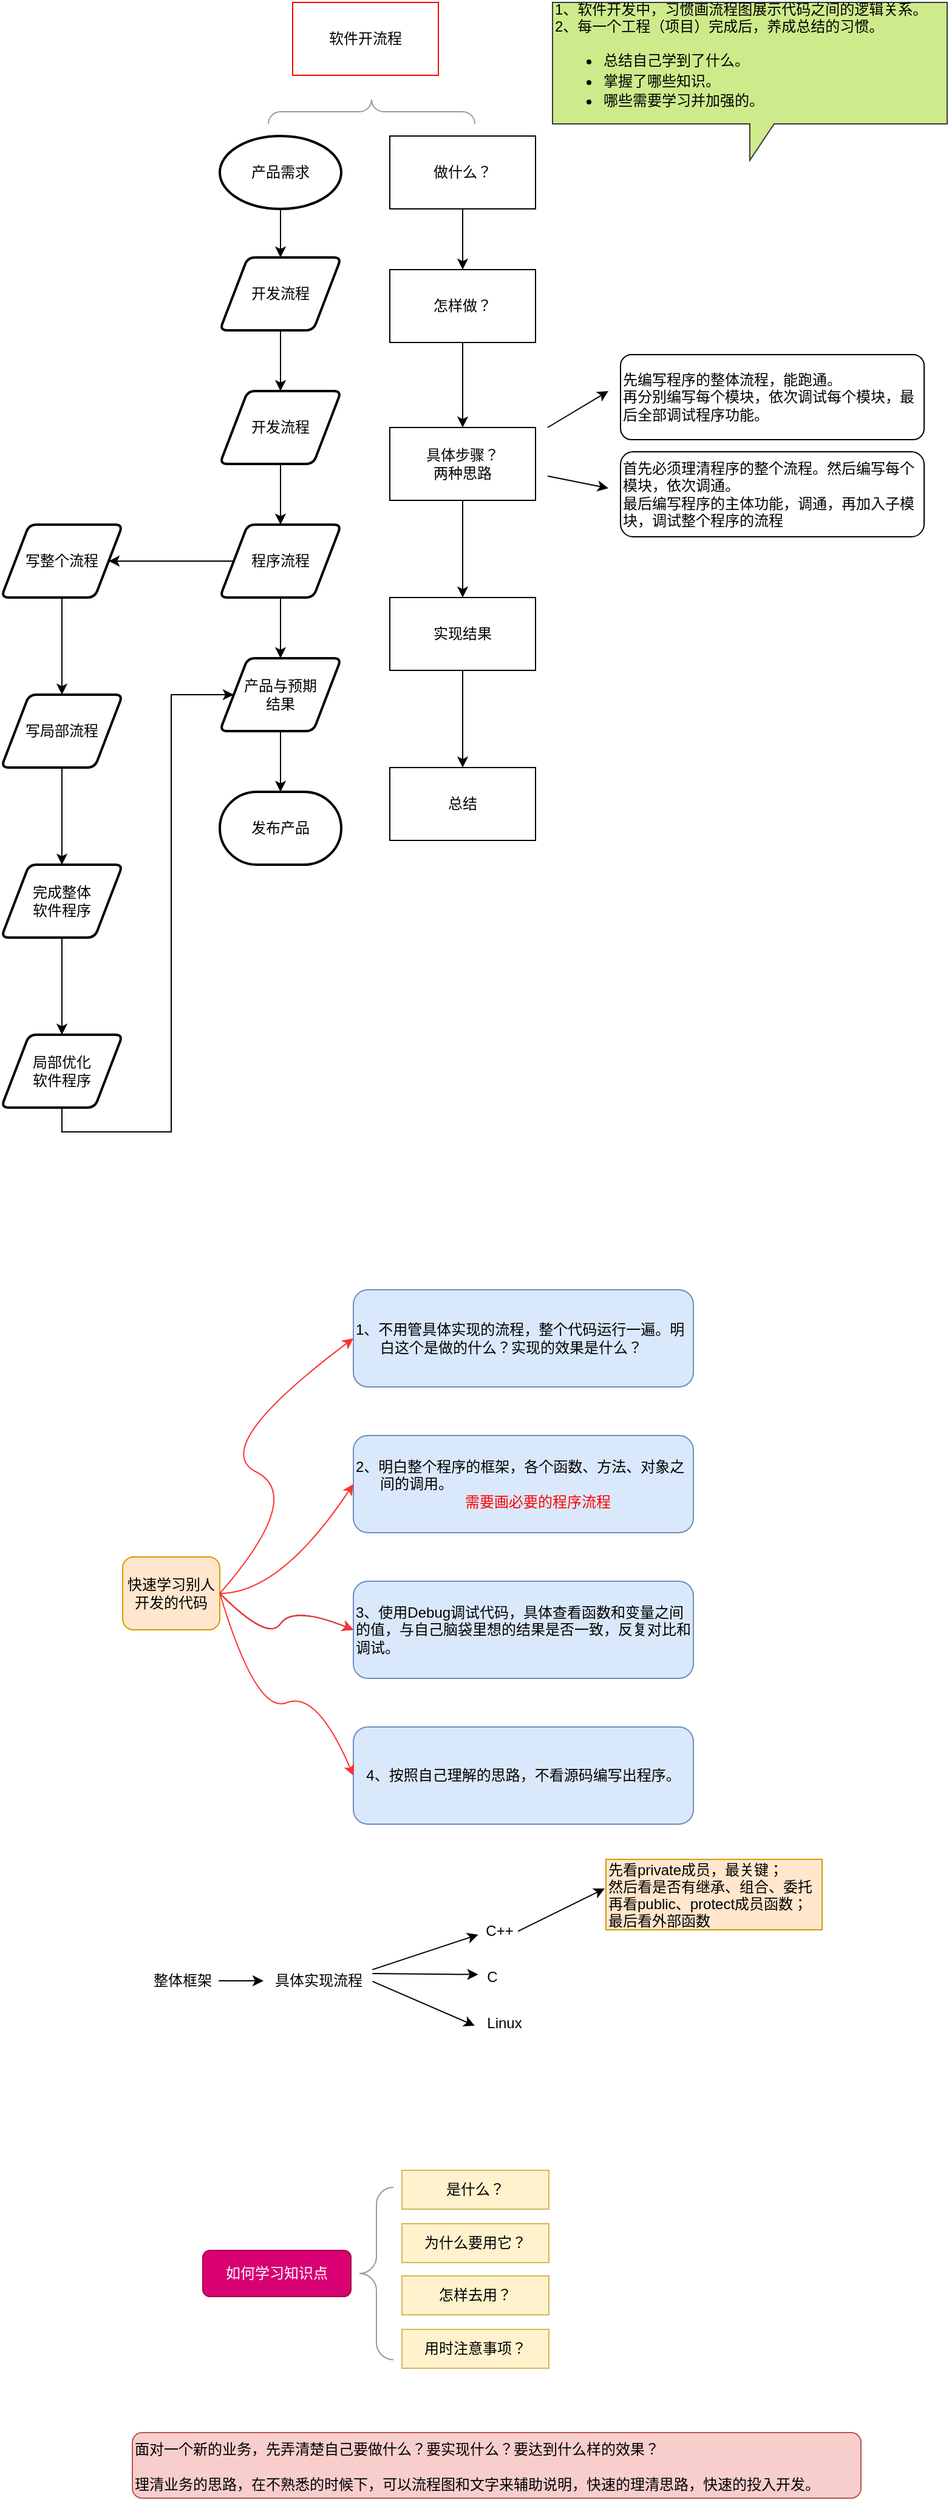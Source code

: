 <mxfile version="13.7.9" type="device" pages="2"><diagram id="IiWEpF4j2YPxtZ2jBqzZ" name="第 1 页"><mxGraphModel dx="1185" dy="710" grid="0" gridSize="10" guides="1" tooltips="1" connect="1" arrows="1" fold="1" page="1" pageScale="1" pageWidth="827" pageHeight="1169" math="0" shadow="0"><root><mxCell id="0"/><mxCell id="1" parent="0"/><mxCell id="CEP8OfUjjQIDmu7eZ3QG-1" value="软件开流程" style="rounded=0;whiteSpace=wrap;html=1;strokeColor=#FF0000;" parent="1" vertex="1"><mxGeometry x="280" y="130" width="120" height="60" as="geometry"/></mxCell><mxCell id="CEP8OfUjjQIDmu7eZ3QG-2" style="edgeStyle=orthogonalEdgeStyle;rounded=0;orthogonalLoop=1;jettySize=auto;html=1;exitX=0.5;exitY=1;exitDx=0;exitDy=0;exitPerimeter=0;entryX=0.5;entryY=0;entryDx=0;entryDy=0;" parent="1" source="CEP8OfUjjQIDmu7eZ3QG-3" target="CEP8OfUjjQIDmu7eZ3QG-5" edge="1"><mxGeometry relative="1" as="geometry"/></mxCell><mxCell id="CEP8OfUjjQIDmu7eZ3QG-3" value="产品需求" style="strokeWidth=2;html=1;shape=mxgraph.flowchart.start_1;whiteSpace=wrap;" parent="1" vertex="1"><mxGeometry x="220" y="240" width="100" height="60" as="geometry"/></mxCell><mxCell id="CEP8OfUjjQIDmu7eZ3QG-4" value="" style="edgeStyle=orthogonalEdgeStyle;rounded=0;orthogonalLoop=1;jettySize=auto;html=1;" parent="1" source="CEP8OfUjjQIDmu7eZ3QG-5" target="CEP8OfUjjQIDmu7eZ3QG-7" edge="1"><mxGeometry relative="1" as="geometry"/></mxCell><mxCell id="CEP8OfUjjQIDmu7eZ3QG-5" value="开发流程" style="shape=parallelogram;html=1;strokeWidth=2;perimeter=parallelogramPerimeter;whiteSpace=wrap;rounded=1;arcSize=12;size=0.23;" parent="1" vertex="1"><mxGeometry x="220" y="340" width="100" height="60" as="geometry"/></mxCell><mxCell id="CEP8OfUjjQIDmu7eZ3QG-6" value="" style="edgeStyle=orthogonalEdgeStyle;rounded=0;orthogonalLoop=1;jettySize=auto;html=1;" parent="1" source="CEP8OfUjjQIDmu7eZ3QG-7" target="CEP8OfUjjQIDmu7eZ3QG-10" edge="1"><mxGeometry relative="1" as="geometry"/></mxCell><mxCell id="CEP8OfUjjQIDmu7eZ3QG-7" value="开发流程" style="shape=parallelogram;html=1;strokeWidth=2;perimeter=parallelogramPerimeter;whiteSpace=wrap;rounded=1;arcSize=12;size=0.23;" parent="1" vertex="1"><mxGeometry x="220" y="450" width="100" height="60" as="geometry"/></mxCell><mxCell id="CEP8OfUjjQIDmu7eZ3QG-8" value="" style="edgeStyle=orthogonalEdgeStyle;rounded=0;orthogonalLoop=1;jettySize=auto;html=1;" parent="1" source="CEP8OfUjjQIDmu7eZ3QG-10" target="CEP8OfUjjQIDmu7eZ3QG-20" edge="1"><mxGeometry relative="1" as="geometry"/></mxCell><mxCell id="CEP8OfUjjQIDmu7eZ3QG-9" value="" style="edgeStyle=orthogonalEdgeStyle;rounded=0;orthogonalLoop=1;jettySize=auto;html=1;" parent="1" source="CEP8OfUjjQIDmu7eZ3QG-10" target="CEP8OfUjjQIDmu7eZ3QG-12" edge="1"><mxGeometry relative="1" as="geometry"/></mxCell><mxCell id="CEP8OfUjjQIDmu7eZ3QG-10" value="程序流程" style="shape=parallelogram;html=1;strokeWidth=2;perimeter=parallelogramPerimeter;whiteSpace=wrap;rounded=1;arcSize=12;size=0.23;" parent="1" vertex="1"><mxGeometry x="220" y="560" width="100" height="60" as="geometry"/></mxCell><mxCell id="CEP8OfUjjQIDmu7eZ3QG-11" value="" style="edgeStyle=orthogonalEdgeStyle;rounded=0;orthogonalLoop=1;jettySize=auto;html=1;" parent="1" source="CEP8OfUjjQIDmu7eZ3QG-12" target="CEP8OfUjjQIDmu7eZ3QG-14" edge="1"><mxGeometry relative="1" as="geometry"/></mxCell><mxCell id="CEP8OfUjjQIDmu7eZ3QG-12" value="写整个流程&lt;br&gt;" style="shape=parallelogram;html=1;strokeWidth=2;perimeter=parallelogramPerimeter;whiteSpace=wrap;rounded=1;arcSize=12;size=0.23;" parent="1" vertex="1"><mxGeometry x="40" y="560" width="100" height="60" as="geometry"/></mxCell><mxCell id="CEP8OfUjjQIDmu7eZ3QG-13" value="" style="edgeStyle=orthogonalEdgeStyle;rounded=0;orthogonalLoop=1;jettySize=auto;html=1;" parent="1" source="CEP8OfUjjQIDmu7eZ3QG-14" target="CEP8OfUjjQIDmu7eZ3QG-16" edge="1"><mxGeometry relative="1" as="geometry"/></mxCell><mxCell id="CEP8OfUjjQIDmu7eZ3QG-14" value="写局部流程" style="shape=parallelogram;html=1;strokeWidth=2;perimeter=parallelogramPerimeter;whiteSpace=wrap;rounded=1;arcSize=12;size=0.23;" parent="1" vertex="1"><mxGeometry x="40" y="700" width="100" height="60" as="geometry"/></mxCell><mxCell id="CEP8OfUjjQIDmu7eZ3QG-15" value="" style="edgeStyle=orthogonalEdgeStyle;rounded=0;orthogonalLoop=1;jettySize=auto;html=1;" parent="1" source="CEP8OfUjjQIDmu7eZ3QG-16" target="CEP8OfUjjQIDmu7eZ3QG-17" edge="1"><mxGeometry relative="1" as="geometry"/></mxCell><mxCell id="CEP8OfUjjQIDmu7eZ3QG-16" value="完成整体&lt;br&gt;软件程序" style="shape=parallelogram;html=1;strokeWidth=2;perimeter=parallelogramPerimeter;whiteSpace=wrap;rounded=1;arcSize=12;size=0.23;" parent="1" vertex="1"><mxGeometry x="40" y="840" width="100" height="60" as="geometry"/></mxCell><mxCell id="CEP8OfUjjQIDmu7eZ3QG-17" value="局部优化&lt;br&gt;软件程序" style="shape=parallelogram;html=1;strokeWidth=2;perimeter=parallelogramPerimeter;whiteSpace=wrap;rounded=1;arcSize=12;size=0.23;" parent="1" vertex="1"><mxGeometry x="40" y="980" width="100" height="60" as="geometry"/></mxCell><mxCell id="CEP8OfUjjQIDmu7eZ3QG-18" style="edgeStyle=orthogonalEdgeStyle;rounded=0;orthogonalLoop=1;jettySize=auto;html=1;exitX=0.5;exitY=1;exitDx=0;exitDy=0;entryX=0.5;entryY=0;entryDx=0;entryDy=0;entryPerimeter=0;" parent="1" source="CEP8OfUjjQIDmu7eZ3QG-20" target="CEP8OfUjjQIDmu7eZ3QG-30" edge="1"><mxGeometry relative="1" as="geometry"/></mxCell><mxCell id="CEP8OfUjjQIDmu7eZ3QG-19" style="edgeStyle=orthogonalEdgeStyle;rounded=0;orthogonalLoop=1;jettySize=auto;html=1;exitX=0;exitY=0.5;exitDx=0;exitDy=0;entryX=0.5;entryY=1;entryDx=0;entryDy=0;startArrow=classic;startFill=1;endArrow=none;endFill=0;" parent="1" source="CEP8OfUjjQIDmu7eZ3QG-20" target="CEP8OfUjjQIDmu7eZ3QG-17" edge="1"><mxGeometry relative="1" as="geometry"><mxPoint x="190" y="1020" as="targetPoint"/><Array as="points"><mxPoint x="180" y="700"/><mxPoint x="180" y="1060"/><mxPoint x="90" y="1060"/></Array></mxGeometry></mxCell><mxCell id="CEP8OfUjjQIDmu7eZ3QG-20" value="产品与预期&lt;br&gt;结果" style="shape=parallelogram;html=1;strokeWidth=2;perimeter=parallelogramPerimeter;whiteSpace=wrap;rounded=1;arcSize=12;size=0.23;" parent="1" vertex="1"><mxGeometry x="220" y="670" width="100" height="60" as="geometry"/></mxCell><mxCell id="CEP8OfUjjQIDmu7eZ3QG-21" value="" style="edgeStyle=orthogonalEdgeStyle;rounded=0;orthogonalLoop=1;jettySize=auto;html=1;" parent="1" source="CEP8OfUjjQIDmu7eZ3QG-22" target="CEP8OfUjjQIDmu7eZ3QG-24" edge="1"><mxGeometry relative="1" as="geometry"/></mxCell><mxCell id="CEP8OfUjjQIDmu7eZ3QG-22" value="做什么？" style="rounded=0;whiteSpace=wrap;html=1;strokeColor=#000000;" parent="1" vertex="1"><mxGeometry x="360" y="240" width="120" height="60" as="geometry"/></mxCell><mxCell id="CEP8OfUjjQIDmu7eZ3QG-23" value="" style="edgeStyle=orthogonalEdgeStyle;rounded=0;orthogonalLoop=1;jettySize=auto;html=1;" parent="1" source="CEP8OfUjjQIDmu7eZ3QG-24" target="CEP8OfUjjQIDmu7eZ3QG-26" edge="1"><mxGeometry relative="1" as="geometry"/></mxCell><mxCell id="CEP8OfUjjQIDmu7eZ3QG-24" value="怎样做？" style="rounded=0;whiteSpace=wrap;html=1;strokeColor=#000000;" parent="1" vertex="1"><mxGeometry x="360" y="350" width="120" height="60" as="geometry"/></mxCell><mxCell id="CEP8OfUjjQIDmu7eZ3QG-25" value="" style="edgeStyle=orthogonalEdgeStyle;rounded=0;orthogonalLoop=1;jettySize=auto;html=1;" parent="1" source="CEP8OfUjjQIDmu7eZ3QG-26" target="CEP8OfUjjQIDmu7eZ3QG-28" edge="1"><mxGeometry relative="1" as="geometry"/></mxCell><mxCell id="CEP8OfUjjQIDmu7eZ3QG-26" value="具体步骤？&lt;br&gt;两种思路" style="rounded=0;whiteSpace=wrap;html=1;strokeColor=#000000;" parent="1" vertex="1"><mxGeometry x="360" y="480" width="120" height="60" as="geometry"/></mxCell><mxCell id="CEP8OfUjjQIDmu7eZ3QG-27" value="" style="edgeStyle=orthogonalEdgeStyle;rounded=0;orthogonalLoop=1;jettySize=auto;html=1;" parent="1" source="CEP8OfUjjQIDmu7eZ3QG-28" target="CEP8OfUjjQIDmu7eZ3QG-29" edge="1"><mxGeometry relative="1" as="geometry"/></mxCell><mxCell id="CEP8OfUjjQIDmu7eZ3QG-28" value="实现结果" style="rounded=0;whiteSpace=wrap;html=1;strokeColor=#000000;" parent="1" vertex="1"><mxGeometry x="360" y="620" width="120" height="60" as="geometry"/></mxCell><mxCell id="CEP8OfUjjQIDmu7eZ3QG-29" value="总结" style="rounded=0;whiteSpace=wrap;html=1;strokeColor=#000000;" parent="1" vertex="1"><mxGeometry x="360" y="760" width="120" height="60" as="geometry"/></mxCell><mxCell id="CEP8OfUjjQIDmu7eZ3QG-30" value="发布产品" style="strokeWidth=2;html=1;shape=mxgraph.flowchart.terminator;whiteSpace=wrap;" parent="1" vertex="1"><mxGeometry x="220" y="780" width="100" height="60" as="geometry"/></mxCell><mxCell id="CEP8OfUjjQIDmu7eZ3QG-31" value="" style="verticalLabelPosition=bottom;shadow=0;dashed=0;align=center;html=1;verticalAlign=top;strokeWidth=1;shape=mxgraph.mockup.markup.curlyBrace;strokeColor=#999999;" parent="1" vertex="1"><mxGeometry x="260" y="210" width="170" height="20" as="geometry"/></mxCell><mxCell id="CEP8OfUjjQIDmu7eZ3QG-32" value="&lt;span style=&quot;white-space: normal&quot;&gt;先编写程序的整体流程，能跑通。&lt;br&gt;再分别编写每个模块，依次调试每个模块，最后全部调试&lt;/span&gt;程序功能&lt;span style=&quot;white-space: normal&quot;&gt;。&lt;/span&gt;" style="rounded=1;whiteSpace=wrap;html=1;align=left;arcSize=13;" parent="1" vertex="1"><mxGeometry x="550" y="420" width="250" height="70" as="geometry"/></mxCell><mxCell id="CEP8OfUjjQIDmu7eZ3QG-33" value="首先必须理清程序的整个流程。然后编写每个模块，依次调通。&lt;br&gt;最后编写程序的主体功能，调通，再加入子模块，调试整个程序的流程" style="rounded=1;whiteSpace=wrap;html=1;align=left;" parent="1" vertex="1"><mxGeometry x="550" y="500" width="250" height="70" as="geometry"/></mxCell><mxCell id="CEP8OfUjjQIDmu7eZ3QG-34" value="" style="endArrow=classic;html=1;" parent="1" edge="1"><mxGeometry width="50" height="50" relative="1" as="geometry"><mxPoint x="490" y="480" as="sourcePoint"/><mxPoint x="540" y="450" as="targetPoint"/></mxGeometry></mxCell><mxCell id="CEP8OfUjjQIDmu7eZ3QG-35" value="" style="endArrow=classic;html=1;" parent="1" edge="1"><mxGeometry width="50" height="50" relative="1" as="geometry"><mxPoint x="490" y="520" as="sourcePoint"/><mxPoint x="540" y="530" as="targetPoint"/></mxGeometry></mxCell><mxCell id="CEP8OfUjjQIDmu7eZ3QG-36" value="快速学习别人开发的代码" style="rounded=1;whiteSpace=wrap;html=1;fillColor=#ffe6cc;strokeColor=#d79b00;" parent="1" vertex="1"><mxGeometry x="140" y="1410" width="80" height="60" as="geometry"/></mxCell><mxCell id="CEP8OfUjjQIDmu7eZ3QG-37" value="1、不用管具体实现的流程，整个代码运行一遍。明&amp;nbsp; &amp;nbsp; &amp;nbsp; &amp;nbsp; 白这个是做的什么？实现的效果是什么？" style="rounded=1;whiteSpace=wrap;html=1;fillColor=#dae8fc;strokeColor=#6c8ebf;align=left;" parent="1" vertex="1"><mxGeometry x="330" y="1190" width="280" height="80" as="geometry"/></mxCell><mxCell id="CEP8OfUjjQIDmu7eZ3QG-38" value="&lt;div&gt;&lt;span&gt;2、明白整个程序的框架，各个函数、方法、对象之&amp;nbsp; &amp;nbsp; &amp;nbsp; &amp;nbsp; 间的调用。&lt;/span&gt;&lt;/div&gt;&lt;div&gt;&amp;nbsp; &amp;nbsp; &amp;nbsp; &amp;nbsp; &amp;nbsp; &amp;nbsp; &amp;nbsp; &amp;nbsp; &amp;nbsp; &amp;nbsp; &amp;nbsp; &amp;nbsp; &amp;nbsp; &amp;nbsp;&lt;font color=&quot;#ff0000&quot;&gt;需要画必要的程序流程&lt;/font&gt;&lt;/div&gt;" style="rounded=1;whiteSpace=wrap;html=1;align=left;fillColor=#dae8fc;strokeColor=#6c8ebf;" parent="1" vertex="1"><mxGeometry x="330" y="1310" width="280" height="80" as="geometry"/></mxCell><mxCell id="CEP8OfUjjQIDmu7eZ3QG-39" value="3、使用Debug调试代码，具体查看函数和变量之间&amp;nbsp; 的值，与自己脑袋里想的结果是否一致，反复对比和调试。" style="rounded=1;whiteSpace=wrap;html=1;fillColor=#dae8fc;strokeColor=#6c8ebf;align=left;" parent="1" vertex="1"><mxGeometry x="330" y="1430" width="280" height="80" as="geometry"/></mxCell><mxCell id="CEP8OfUjjQIDmu7eZ3QG-40" value="4、按照自己理解的思路，不看源码编写出程序。" style="rounded=1;whiteSpace=wrap;html=1;fillColor=#dae8fc;strokeColor=#6c8ebf;" parent="1" vertex="1"><mxGeometry x="330" y="1550" width="280" height="80" as="geometry"/></mxCell><mxCell id="CEP8OfUjjQIDmu7eZ3QG-41" value="" style="curved=1;endArrow=classic;html=1;entryX=0;entryY=0.5;entryDx=0;entryDy=0;exitX=1;exitY=0.5;exitDx=0;exitDy=0;strokeColor=#FF3333;" parent="1" source="CEP8OfUjjQIDmu7eZ3QG-36" target="CEP8OfUjjQIDmu7eZ3QG-37" edge="1"><mxGeometry width="50" height="50" relative="1" as="geometry"><mxPoint x="230" y="1420" as="sourcePoint"/><mxPoint x="280" y="1370" as="targetPoint"/><Array as="points"><mxPoint x="290" y="1360"/><mxPoint x="210" y="1320"/></Array></mxGeometry></mxCell><mxCell id="CEP8OfUjjQIDmu7eZ3QG-42" value="" style="curved=1;endArrow=classic;html=1;entryX=0;entryY=0.5;entryDx=0;entryDy=0;strokeColor=#FF3333;" parent="1" target="CEP8OfUjjQIDmu7eZ3QG-38" edge="1"><mxGeometry width="50" height="50" relative="1" as="geometry"><mxPoint x="220" y="1440" as="sourcePoint"/><mxPoint x="270" y="1390" as="targetPoint"/><Array as="points"><mxPoint x="270" y="1440"/></Array></mxGeometry></mxCell><mxCell id="CEP8OfUjjQIDmu7eZ3QG-43" value="" style="curved=1;endArrow=classic;html=1;exitX=1;exitY=0.5;exitDx=0;exitDy=0;entryX=0;entryY=0.5;entryDx=0;entryDy=0;" parent="1" source="CEP8OfUjjQIDmu7eZ3QG-36" target="CEP8OfUjjQIDmu7eZ3QG-39" edge="1"><mxGeometry width="50" height="50" relative="1" as="geometry"><mxPoint x="240" y="1520" as="sourcePoint"/><mxPoint x="290" y="1470" as="targetPoint"/><Array as="points"><mxPoint x="260" y="1480"/><mxPoint x="280" y="1450"/></Array></mxGeometry></mxCell><mxCell id="CEP8OfUjjQIDmu7eZ3QG-44" value="" style="curved=1;endArrow=classic;html=1;exitX=1;exitY=0.5;exitDx=0;exitDy=0;entryX=0;entryY=0.5;entryDx=0;entryDy=0;strokeColor=#FF3333;" parent="1" source="CEP8OfUjjQIDmu7eZ3QG-36" target="CEP8OfUjjQIDmu7eZ3QG-40" edge="1"><mxGeometry width="50" height="50" relative="1" as="geometry"><mxPoint x="190" y="1540" as="sourcePoint"/><mxPoint x="240" y="1490" as="targetPoint"/><Array as="points"><mxPoint x="250" y="1540"/><mxPoint x="300" y="1520"/></Array></mxGeometry></mxCell><mxCell id="CEP8OfUjjQIDmu7eZ3QG-45" value="" style="curved=1;endArrow=classic;html=1;exitX=1;exitY=0.5;exitDx=0;exitDy=0;entryX=0;entryY=0.5;entryDx=0;entryDy=0;strokeColor=#FF3333;" parent="1" edge="1"><mxGeometry width="50" height="50" relative="1" as="geometry"><mxPoint x="220" y="1440" as="sourcePoint"/><mxPoint x="330" y="1470" as="targetPoint"/><Array as="points"><mxPoint x="260" y="1480"/><mxPoint x="280" y="1450"/></Array></mxGeometry></mxCell><mxCell id="Vgj89RyNVtiPdovLGNv0-11" style="edgeStyle=orthogonalEdgeStyle;rounded=0;orthogonalLoop=1;jettySize=auto;html=1;" parent="1" source="Vgj89RyNVtiPdovLGNv0-12" target="Vgj89RyNVtiPdovLGNv0-13" edge="1"><mxGeometry relative="1" as="geometry"><mxPoint x="264" y="1759" as="targetPoint"/></mxGeometry></mxCell><mxCell id="Vgj89RyNVtiPdovLGNv0-12" value="整体框架" style="text;html=1;align=center;verticalAlign=middle;resizable=0;points=[];autosize=1;" parent="1" vertex="1"><mxGeometry x="159" y="1749" width="60" height="20" as="geometry"/></mxCell><mxCell id="Vgj89RyNVtiPdovLGNv0-13" value="具体实现流程" style="text;html=1;align=center;verticalAlign=middle;resizable=0;points=[];autosize=1;" parent="1" vertex="1"><mxGeometry x="256" y="1749" width="90" height="20" as="geometry"/></mxCell><mxCell id="Vgj89RyNVtiPdovLGNv0-14" value="C++" style="text;html=1;align=center;verticalAlign=middle;resizable=0;points=[];autosize=1;" parent="1" vertex="1"><mxGeometry x="434" y="1709" width="32" height="18" as="geometry"/></mxCell><mxCell id="Vgj89RyNVtiPdovLGNv0-15" value="C" style="text;html=1;align=center;verticalAlign=middle;resizable=0;points=[];autosize=1;" parent="1" vertex="1"><mxGeometry x="434" y="1747" width="19" height="18" as="geometry"/></mxCell><mxCell id="Vgj89RyNVtiPdovLGNv0-16" value="Linux" style="text;html=1;align=center;verticalAlign=middle;resizable=0;points=[];autosize=1;" parent="1" vertex="1"><mxGeometry x="434" y="1785" width="39" height="18" as="geometry"/></mxCell><mxCell id="Vgj89RyNVtiPdovLGNv0-17" value="" style="endArrow=classic;html=1;exitX=0.987;exitY=0.511;exitDx=0;exitDy=0;exitPerimeter=0;" parent="1" source="Vgj89RyNVtiPdovLGNv0-14" edge="1"><mxGeometry width="50" height="50" relative="1" as="geometry"><mxPoint x="513" y="1741" as="sourcePoint"/><mxPoint x="537" y="1683" as="targetPoint"/></mxGeometry></mxCell><mxCell id="Vgj89RyNVtiPdovLGNv0-18" value="先看private成员，最关键；&#10;然后看是否有继承、组合、委托&#10;再看public、protect成员函数；&#10;最后看外部函数" style="text;align=left;verticalAlign=middle;resizable=0;points=[];autosize=1;fillColor=#ffe6cc;strokeColor=#d79b00;fontColor=#000000;" parent="1" vertex="1"><mxGeometry x="538" y="1659" width="178" height="58" as="geometry"/></mxCell><mxCell id="Vgj89RyNVtiPdovLGNv0-19" value="" style="endArrow=classic;html=1;exitX=0.996;exitY=0.04;exitDx=0;exitDy=0;exitPerimeter=0;entryX=-0.038;entryY=0.667;entryDx=0;entryDy=0;entryPerimeter=0;" parent="1" source="Vgj89RyNVtiPdovLGNv0-13" target="Vgj89RyNVtiPdovLGNv0-14" edge="1"><mxGeometry width="50" height="50" relative="1" as="geometry"><mxPoint x="325" y="1721" as="sourcePoint"/><mxPoint x="375" y="1671" as="targetPoint"/></mxGeometry></mxCell><mxCell id="Vgj89RyNVtiPdovLGNv0-20" value="" style="endArrow=classic;html=1;exitX=0.996;exitY=0.2;exitDx=0;exitDy=0;exitPerimeter=0;entryX=-0.063;entryY=0.378;entryDx=0;entryDy=0;entryPerimeter=0;" parent="1" source="Vgj89RyNVtiPdovLGNv0-13" target="Vgj89RyNVtiPdovLGNv0-15" edge="1"><mxGeometry width="50" height="50" relative="1" as="geometry"><mxPoint x="362" y="1841" as="sourcePoint"/><mxPoint x="412" y="1791" as="targetPoint"/></mxGeometry></mxCell><mxCell id="Vgj89RyNVtiPdovLGNv0-21" value="" style="endArrow=classic;html=1;exitX=0.996;exitY=0.52;exitDx=0;exitDy=0;exitPerimeter=0;entryX=-0.103;entryY=0.611;entryDx=0;entryDy=0;entryPerimeter=0;" parent="1" source="Vgj89RyNVtiPdovLGNv0-13" target="Vgj89RyNVtiPdovLGNv0-16" edge="1"><mxGeometry width="50" height="50" relative="1" as="geometry"><mxPoint x="347" y="1835" as="sourcePoint"/><mxPoint x="397" y="1785" as="targetPoint"/></mxGeometry></mxCell><mxCell id="Vgj89RyNVtiPdovLGNv0-22" value="&lt;span style=&quot;white-space: normal&quot;&gt;1、软件开发中，习惯画流程图展示代码之间的逻辑关系。&lt;/span&gt;&lt;br style=&quot;white-space: normal&quot;&gt;&lt;span style=&quot;white-space: normal&quot;&gt;2、每一个工程（项目）完成后，养成总结的习惯。&lt;/span&gt;&lt;br style=&quot;white-space: normal&quot;&gt;&lt;ul style=&quot;line-height: 140%&quot;&gt;&lt;li&gt;&lt;span style=&quot;white-space: normal&quot;&gt;总结自己学到了什么。&lt;/span&gt;&lt;/li&gt;&lt;li&gt;&lt;span style=&quot;white-space: normal&quot;&gt;掌握了哪些知识。&lt;/span&gt;&lt;/li&gt;&lt;li&gt;&lt;span style=&quot;white-space: normal&quot;&gt;哪些需要学习并加强的。&lt;/span&gt;&lt;/li&gt;&lt;/ul&gt;" style="shape=callout;whiteSpace=wrap;html=1;perimeter=calloutPerimeter;align=left;fillColor=#cdeb8b;strokeColor=#36393d;" parent="1" vertex="1"><mxGeometry x="494" y="130" width="325" height="130" as="geometry"/></mxCell><mxCell id="vp-nlcrDcbtwAWRW_SR0-1" value="是什么？" style="rounded=0;whiteSpace=wrap;html=1;fillColor=#fff2cc;strokeColor=#d6b656;" parent="1" vertex="1"><mxGeometry x="370" y="1915" width="121" height="32" as="geometry"/></mxCell><mxCell id="vp-nlcrDcbtwAWRW_SR0-3" value="为什么要用它？" style="rounded=0;whiteSpace=wrap;html=1;fillColor=#fff2cc;strokeColor=#d6b656;" parent="1" vertex="1"><mxGeometry x="370" y="1959" width="121" height="32" as="geometry"/></mxCell><mxCell id="vp-nlcrDcbtwAWRW_SR0-4" value="怎样去用？" style="rounded=0;whiteSpace=wrap;html=1;fillColor=#fff2cc;strokeColor=#d6b656;" parent="1" vertex="1"><mxGeometry x="370" y="2002" width="121" height="32" as="geometry"/></mxCell><mxCell id="vp-nlcrDcbtwAWRW_SR0-6" value="用时注意事项？" style="rounded=0;whiteSpace=wrap;html=1;fillColor=#fff2cc;strokeColor=#d6b656;" parent="1" vertex="1"><mxGeometry x="370" y="2046" width="121" height="32" as="geometry"/></mxCell><mxCell id="vp-nlcrDcbtwAWRW_SR0-8" value="如何学习知识点" style="rounded=1;whiteSpace=wrap;html=1;fillColor=#d80073;strokeColor=#A50040;fontColor=#ffffff;" parent="1" vertex="1"><mxGeometry x="206" y="1981" width="122" height="38" as="geometry"/></mxCell><mxCell id="vp-nlcrDcbtwAWRW_SR0-9" value="" style="labelPosition=right;align=left;strokeWidth=1;shape=mxgraph.mockup.markup.curlyBrace;html=1;shadow=0;dashed=0;strokeColor=#999999;direction=north;" parent="1" vertex="1"><mxGeometry x="335" y="1929" width="28" height="142" as="geometry"/></mxCell><mxCell id="eOWtppyOWMLnVXYw1Mcb-3" value="面对一个新的业务，先弄清楚自己要做什么？要实现什么？要达到什么样的效果？&lt;br&gt;&lt;br&gt;理清业务的思路，在不熟悉的时候下，可以流程图和文字来辅助说明，快速的理清思路，快速的投入开发。" style="rounded=1;whiteSpace=wrap;html=1;align=left;verticalAlign=top;fillColor=#f8cecc;strokeColor=#b85450;" vertex="1" parent="1"><mxGeometry x="148" y="2131" width="600" height="54" as="geometry"/></mxCell></root></mxGraphModel></diagram><diagram id="cyNbpalYKu2fFV7nZUvG" name="第 2 页"><mxGraphModel dx="1264" dy="596" grid="1" gridSize="10" guides="1" tooltips="1" connect="1" arrows="1" fold="1" page="1" pageScale="1" pageWidth="827" pageHeight="1169" math="0" shadow="0"><root><mxCell id="CByKQUrYYNcfgiSaRk9I-0"/><mxCell id="CByKQUrYYNcfgiSaRk9I-1" parent="CByKQUrYYNcfgiSaRk9I-0"/><mxCell id="CByKQUrYYNcfgiSaRk9I-2" value="代码评审&lt;br&gt;" style="text;html=1;align=center;verticalAlign=middle;resizable=0;points=[];autosize=1;" parent="CByKQUrYYNcfgiSaRk9I-1" vertex="1"><mxGeometry x="192" y="206" width="60" height="20" as="geometry"/></mxCell><mxCell id="CByKQUrYYNcfgiSaRk9I-3" value="业务场景分析" style="text;html=1;align=center;verticalAlign=middle;resizable=0;points=[];autosize=1;" parent="CByKQUrYYNcfgiSaRk9I-1" vertex="1"><mxGeometry x="198" y="256" width="90" height="20" as="geometry"/></mxCell></root></mxGraphModel></diagram></mxfile>
